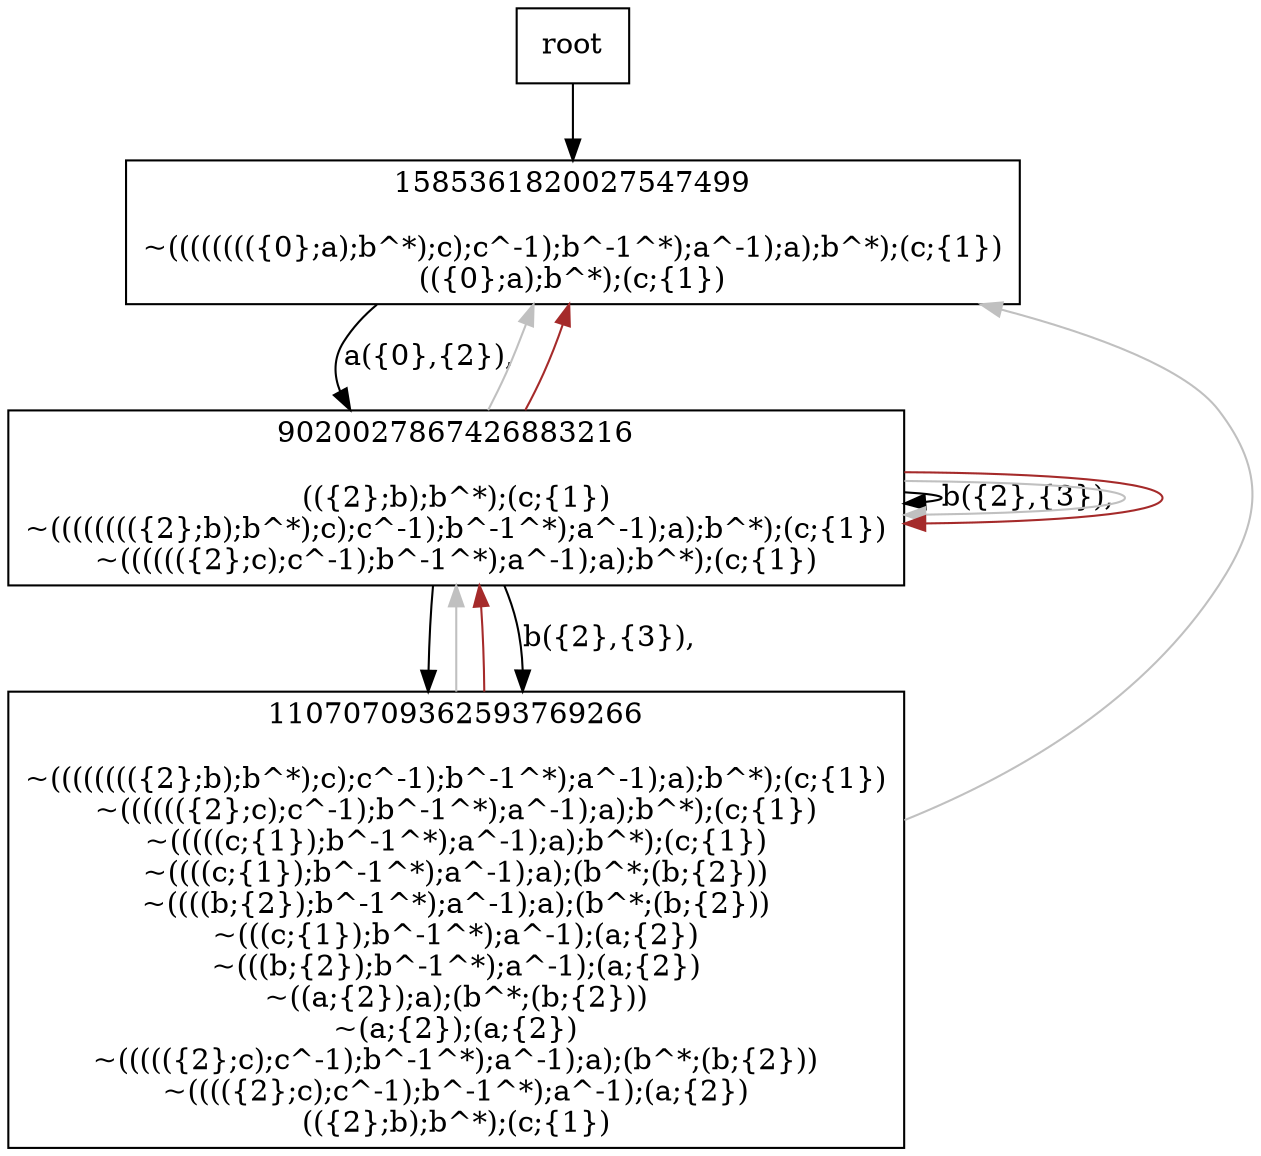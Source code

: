 digraph {
node[shape="box"]
N0x14c70cb10[label="1585361820027547499

~(((((((({0};a);b^*);c);c^-1);b^-1^*);a^-1);a);b^*);(c;{1})
(({0};a);b^*);(c;{1})
"];
N0x14c70cb10 -> N0x14c717190[label="a({0},{2}), 
"];
N0x14c717190[label="9020027867426883216

(({2};b);b^*);(c;{1})
~(((((((({2};b);b^*);c);c^-1);b^-1^*);a^-1);a);b^*);(c;{1})
~(((((({2};c);c^-1);b^-1^*);a^-1);a);b^*);(c;{1})
"];
N0x14c717190 -> N0x14c717190[label="b({2},{3}), 
"];
N0x14c717190 -> N0x14d819580[label="
"];
N0x14c717190 -> N0x14d819580[label="b({2},{3}), 
"];
N0x14c717190 -> N0x14c70cb10[color="grey"];
N0x14c717190 -> N0x14c717190[color="grey"];
N0x14c717190 -> N0x14c70cb10[color="brown"];
N0x14c717190 -> N0x14c717190[color="brown"];
N0x14d819580[label="11070709362593769266

~(((((((({2};b);b^*);c);c^-1);b^-1^*);a^-1);a);b^*);(c;{1})
~(((((({2};c);c^-1);b^-1^*);a^-1);a);b^*);(c;{1})
~(((((c;{1});b^-1^*);a^-1);a);b^*);(c;{1})
~((((c;{1});b^-1^*);a^-1);a);(b^*;(b;{2}))
~((((b;{2});b^-1^*);a^-1);a);(b^*;(b;{2}))
~(((c;{1});b^-1^*);a^-1);(a;{2})
~(((b;{2});b^-1^*);a^-1);(a;{2})
~((a;{2});a);(b^*;(b;{2}))
~(a;{2});(a;{2})
~((((({2};c);c^-1);b^-1^*);a^-1);a);(b^*;(b;{2}))
~(((({2};c);c^-1);b^-1^*);a^-1);(a;{2})
(({2};b);b^*);(c;{1})
"];
N0x14d819580 -> N0x14c70cb10[color="grey"];
N0x14d819580 -> N0x14c717190[color="grey"];
N0x14d819580 -> N0x14c717190[color="brown"];
root -> N0x14c70cb10;
}
